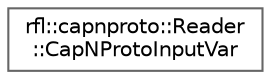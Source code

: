 digraph "类继承关系图"
{
 // LATEX_PDF_SIZE
  bgcolor="transparent";
  edge [fontname=Helvetica,fontsize=10,labelfontname=Helvetica,labelfontsize=10];
  node [fontname=Helvetica,fontsize=10,shape=box,height=0.2,width=0.4];
  rankdir="LR";
  Node0 [id="Node000000",label="rfl::capnproto::Reader\l::CapNProtoInputVar",height=0.2,width=0.4,color="grey40", fillcolor="white", style="filled",URL="$structrfl_1_1capnproto_1_1_reader_1_1_cap_n_proto_input_var.html",tooltip=" "];
}
